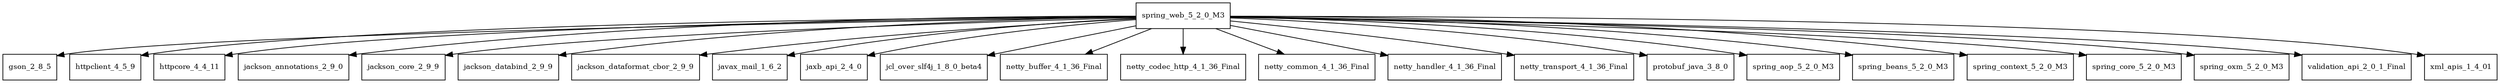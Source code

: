 digraph spring_web_5_2_0_M3_dependencies {
  node [shape = box, fontsize=10.0];
  spring_web_5_2_0_M3 -> gson_2_8_5;
  spring_web_5_2_0_M3 -> httpclient_4_5_9;
  spring_web_5_2_0_M3 -> httpcore_4_4_11;
  spring_web_5_2_0_M3 -> jackson_annotations_2_9_0;
  spring_web_5_2_0_M3 -> jackson_core_2_9_9;
  spring_web_5_2_0_M3 -> jackson_databind_2_9_9;
  spring_web_5_2_0_M3 -> jackson_dataformat_cbor_2_9_9;
  spring_web_5_2_0_M3 -> javax_mail_1_6_2;
  spring_web_5_2_0_M3 -> jaxb_api_2_4_0;
  spring_web_5_2_0_M3 -> jcl_over_slf4j_1_8_0_beta4;
  spring_web_5_2_0_M3 -> netty_buffer_4_1_36_Final;
  spring_web_5_2_0_M3 -> netty_codec_http_4_1_36_Final;
  spring_web_5_2_0_M3 -> netty_common_4_1_36_Final;
  spring_web_5_2_0_M3 -> netty_handler_4_1_36_Final;
  spring_web_5_2_0_M3 -> netty_transport_4_1_36_Final;
  spring_web_5_2_0_M3 -> protobuf_java_3_8_0;
  spring_web_5_2_0_M3 -> spring_aop_5_2_0_M3;
  spring_web_5_2_0_M3 -> spring_beans_5_2_0_M3;
  spring_web_5_2_0_M3 -> spring_context_5_2_0_M3;
  spring_web_5_2_0_M3 -> spring_core_5_2_0_M3;
  spring_web_5_2_0_M3 -> spring_oxm_5_2_0_M3;
  spring_web_5_2_0_M3 -> validation_api_2_0_1_Final;
  spring_web_5_2_0_M3 -> xml_apis_1_4_01;
}
